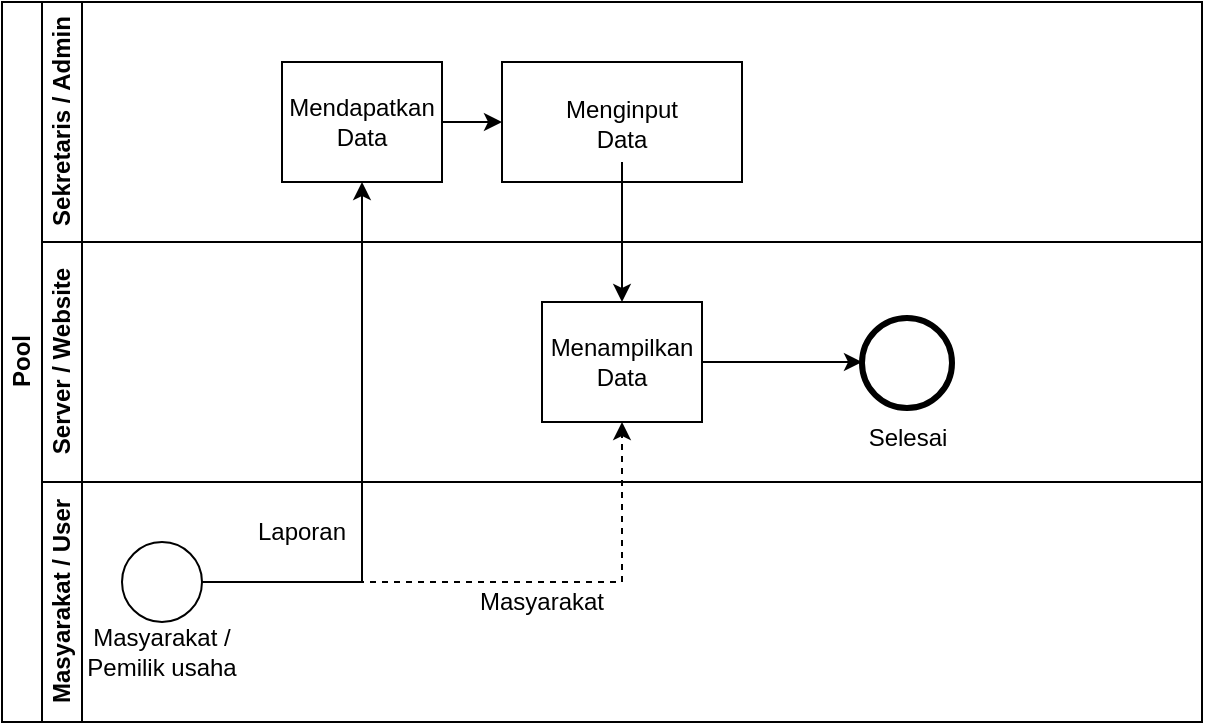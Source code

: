 <mxfile version="20.4.1" type="github">
  <diagram id="prtHgNgQTEPvFCAcTncT" name="Page-1">
    <mxGraphModel dx="1038" dy="585" grid="1" gridSize="10" guides="1" tooltips="1" connect="1" arrows="1" fold="1" page="1" pageScale="1" pageWidth="827" pageHeight="1169" math="0" shadow="0">
      <root>
        <mxCell id="0" />
        <mxCell id="1" parent="0" />
        <mxCell id="dNxyNK7c78bLwvsdeMH5-19" value="Pool" style="swimlane;html=1;childLayout=stackLayout;resizeParent=1;resizeParentMax=0;horizontal=0;startSize=20;horizontalStack=0;" parent="1" vertex="1">
          <mxGeometry x="100" y="120" width="600" height="360" as="geometry" />
        </mxCell>
        <mxCell id="dNxyNK7c78bLwvsdeMH5-20" value="Sekretaris / Admin" style="swimlane;html=1;startSize=20;horizontal=0;" parent="dNxyNK7c78bLwvsdeMH5-19" vertex="1">
          <mxGeometry x="20" width="580" height="120" as="geometry" />
        </mxCell>
        <mxCell id="obwtig4VJohhPl26rTtn-8" value="" style="edgeStyle=orthogonalEdgeStyle;rounded=0;orthogonalLoop=1;jettySize=auto;html=1;" edge="1" parent="dNxyNK7c78bLwvsdeMH5-20" source="dNxyNK7c78bLwvsdeMH5-24" target="obwtig4VJohhPl26rTtn-6">
          <mxGeometry relative="1" as="geometry" />
        </mxCell>
        <mxCell id="dNxyNK7c78bLwvsdeMH5-24" value="" style="rounded=0;whiteSpace=wrap;html=1;fontFamily=Helvetica;fontSize=12;fontColor=#000000;align=center;" parent="dNxyNK7c78bLwvsdeMH5-20" vertex="1">
          <mxGeometry x="120" y="30" width="80" height="60" as="geometry" />
        </mxCell>
        <mxCell id="obwtig4VJohhPl26rTtn-4" value="Mendapatkan Data" style="text;html=1;strokeColor=none;fillColor=none;align=center;verticalAlign=middle;whiteSpace=wrap;rounded=0;" vertex="1" parent="dNxyNK7c78bLwvsdeMH5-20">
          <mxGeometry x="130" y="45" width="60" height="30" as="geometry" />
        </mxCell>
        <mxCell id="obwtig4VJohhPl26rTtn-6" value="" style="rounded=0;whiteSpace=wrap;html=1;" vertex="1" parent="dNxyNK7c78bLwvsdeMH5-20">
          <mxGeometry x="230" y="30" width="120" height="60" as="geometry" />
        </mxCell>
        <mxCell id="obwtig4VJohhPl26rTtn-9" value="Menginput Data" style="text;html=1;strokeColor=none;fillColor=none;align=center;verticalAlign=middle;whiteSpace=wrap;rounded=0;" vertex="1" parent="dNxyNK7c78bLwvsdeMH5-20">
          <mxGeometry x="255" y="42.5" width="70" height="37.5" as="geometry" />
        </mxCell>
        <mxCell id="dNxyNK7c78bLwvsdeMH5-21" value="Server / Website" style="swimlane;html=1;startSize=20;horizontal=0;" parent="dNxyNK7c78bLwvsdeMH5-19" vertex="1">
          <mxGeometry x="20" y="120" width="580" height="120" as="geometry" />
        </mxCell>
        <mxCell id="dNxyNK7c78bLwvsdeMH5-29" value="" style="edgeStyle=orthogonalEdgeStyle;rounded=0;orthogonalLoop=1;jettySize=auto;html=1;endArrow=classic;endFill=1;" parent="dNxyNK7c78bLwvsdeMH5-21" source="dNxyNK7c78bLwvsdeMH5-26" edge="1">
          <mxGeometry relative="1" as="geometry">
            <mxPoint x="410" y="60" as="targetPoint" />
          </mxGeometry>
        </mxCell>
        <mxCell id="dNxyNK7c78bLwvsdeMH5-26" value="" style="rounded=0;whiteSpace=wrap;html=1;fontFamily=Helvetica;fontSize=12;fontColor=#000000;align=center;" parent="dNxyNK7c78bLwvsdeMH5-21" vertex="1">
          <mxGeometry x="250" y="30" width="80" height="60" as="geometry" />
        </mxCell>
        <mxCell id="obwtig4VJohhPl26rTtn-11" value="Menampilkan Data" style="text;html=1;strokeColor=none;fillColor=none;align=center;verticalAlign=middle;whiteSpace=wrap;rounded=0;" vertex="1" parent="dNxyNK7c78bLwvsdeMH5-21">
          <mxGeometry x="260" y="45" width="60" height="30" as="geometry" />
        </mxCell>
        <mxCell id="obwtig4VJohhPl26rTtn-14" value="" style="ellipse;whiteSpace=wrap;html=1;aspect=fixed;strokeWidth=3;" vertex="1" parent="dNxyNK7c78bLwvsdeMH5-21">
          <mxGeometry x="410" y="38" width="45" height="45" as="geometry" />
        </mxCell>
        <mxCell id="obwtig4VJohhPl26rTtn-15" value="Selesai" style="text;html=1;strokeColor=none;fillColor=none;align=center;verticalAlign=middle;whiteSpace=wrap;rounded=0;strokeWidth=3;" vertex="1" parent="dNxyNK7c78bLwvsdeMH5-21">
          <mxGeometry x="402.5" y="83" width="60" height="30" as="geometry" />
        </mxCell>
        <mxCell id="obwtig4VJohhPl26rTtn-2" style="edgeStyle=orthogonalEdgeStyle;rounded=0;orthogonalLoop=1;jettySize=auto;html=1;entryX=0.5;entryY=1;entryDx=0;entryDy=0;" edge="1" parent="dNxyNK7c78bLwvsdeMH5-19" source="obwtig4VJohhPl26rTtn-1" target="dNxyNK7c78bLwvsdeMH5-24">
          <mxGeometry relative="1" as="geometry" />
        </mxCell>
        <mxCell id="obwtig4VJohhPl26rTtn-10" style="edgeStyle=orthogonalEdgeStyle;rounded=0;orthogonalLoop=1;jettySize=auto;html=1;entryX=0.5;entryY=0;entryDx=0;entryDy=0;" edge="1" parent="dNxyNK7c78bLwvsdeMH5-19" source="obwtig4VJohhPl26rTtn-9" target="dNxyNK7c78bLwvsdeMH5-26">
          <mxGeometry relative="1" as="geometry" />
        </mxCell>
        <mxCell id="obwtig4VJohhPl26rTtn-13" style="edgeStyle=orthogonalEdgeStyle;rounded=0;orthogonalLoop=1;jettySize=auto;html=1;entryX=0.5;entryY=1;entryDx=0;entryDy=0;dashed=1;" edge="1" parent="dNxyNK7c78bLwvsdeMH5-19" source="obwtig4VJohhPl26rTtn-1" target="dNxyNK7c78bLwvsdeMH5-26">
          <mxGeometry relative="1" as="geometry">
            <mxPoint x="300" y="220" as="targetPoint" />
          </mxGeometry>
        </mxCell>
        <mxCell id="dNxyNK7c78bLwvsdeMH5-22" value="Masyarakat / User" style="swimlane;html=1;startSize=20;horizontal=0;" parent="dNxyNK7c78bLwvsdeMH5-19" vertex="1">
          <mxGeometry x="20" y="240" width="580" height="120" as="geometry" />
        </mxCell>
        <mxCell id="obwtig4VJohhPl26rTtn-1" value="" style="ellipse;whiteSpace=wrap;html=1;" vertex="1" parent="dNxyNK7c78bLwvsdeMH5-22">
          <mxGeometry x="40" y="30" width="40" height="40" as="geometry" />
        </mxCell>
        <mxCell id="obwtig4VJohhPl26rTtn-3" value="Laporan" style="text;html=1;strokeColor=none;fillColor=none;align=center;verticalAlign=middle;whiteSpace=wrap;rounded=0;" vertex="1" parent="dNxyNK7c78bLwvsdeMH5-22">
          <mxGeometry x="100" y="10" width="60" height="30" as="geometry" />
        </mxCell>
        <mxCell id="obwtig4VJohhPl26rTtn-19" value="Masyarakat / Pemilik usaha" style="text;html=1;strokeColor=none;fillColor=none;align=center;verticalAlign=middle;whiteSpace=wrap;rounded=0;strokeWidth=3;" vertex="1" parent="dNxyNK7c78bLwvsdeMH5-22">
          <mxGeometry x="20" y="70" width="80" height="30" as="geometry" />
        </mxCell>
        <mxCell id="obwtig4VJohhPl26rTtn-20" value="Masyarakat" style="text;html=1;strokeColor=none;fillColor=none;align=center;verticalAlign=middle;whiteSpace=wrap;rounded=0;strokeWidth=3;" vertex="1" parent="dNxyNK7c78bLwvsdeMH5-22">
          <mxGeometry x="220" y="45" width="60" height="30" as="geometry" />
        </mxCell>
      </root>
    </mxGraphModel>
  </diagram>
</mxfile>
